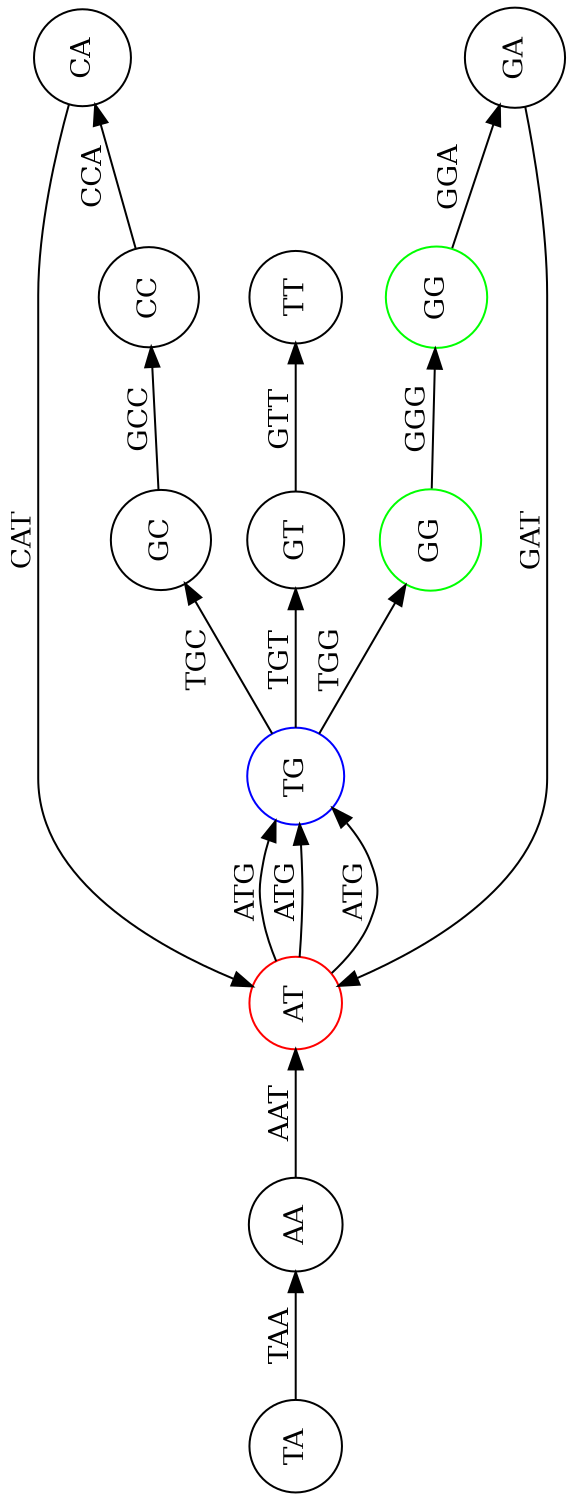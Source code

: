  digraph 4.13 {
 rankdir=LR;
 orientation=landscape;
 size = 10;

 TA   [shape=circle, label="TA"];
 AA   [shape=circle, label="AA"];
 AT   [shape=circle, label="AT", color="red"];
 TG  [shape=circle, label="TG", color="blue"];
 GC   [shape=circle, label="GC"];
 CC   [shape=circle, label="CC"];
 CA   [shape=circle, label="CA"];
 GG1  [shape=circle, label="GG", color="green"];
 GG2  [shape=circle, label="GG", color="green"];
 GA   [shape=circle, label="GA"];
 GT   [shape=circle, label="GT"];
 TT   [shape=circle, label="TT"];


 TA -> AA [label="TAA"];
 AA -> AT [label="AAT"];
 AT -> TG [label="ATG"];
 TG -> GC [label="TGC"];
 GC -> CC [label="GCC"];
 CC -> CA [label="CCA"];
 CA -> AT [label="CAT"];
 AT -> TG [label="ATG"];
 TG -> GG1 [label="TGG"];
 GG1 -> GG2 [label="GGG"];
 GG2 -> GA [label="GGA"];
 GA -> AT [label="GAT"];
 AT -> TG [label="ATG"];
 TG -> GT [label="TGT"];
 GT -> TT [label="GTT"];

 }
